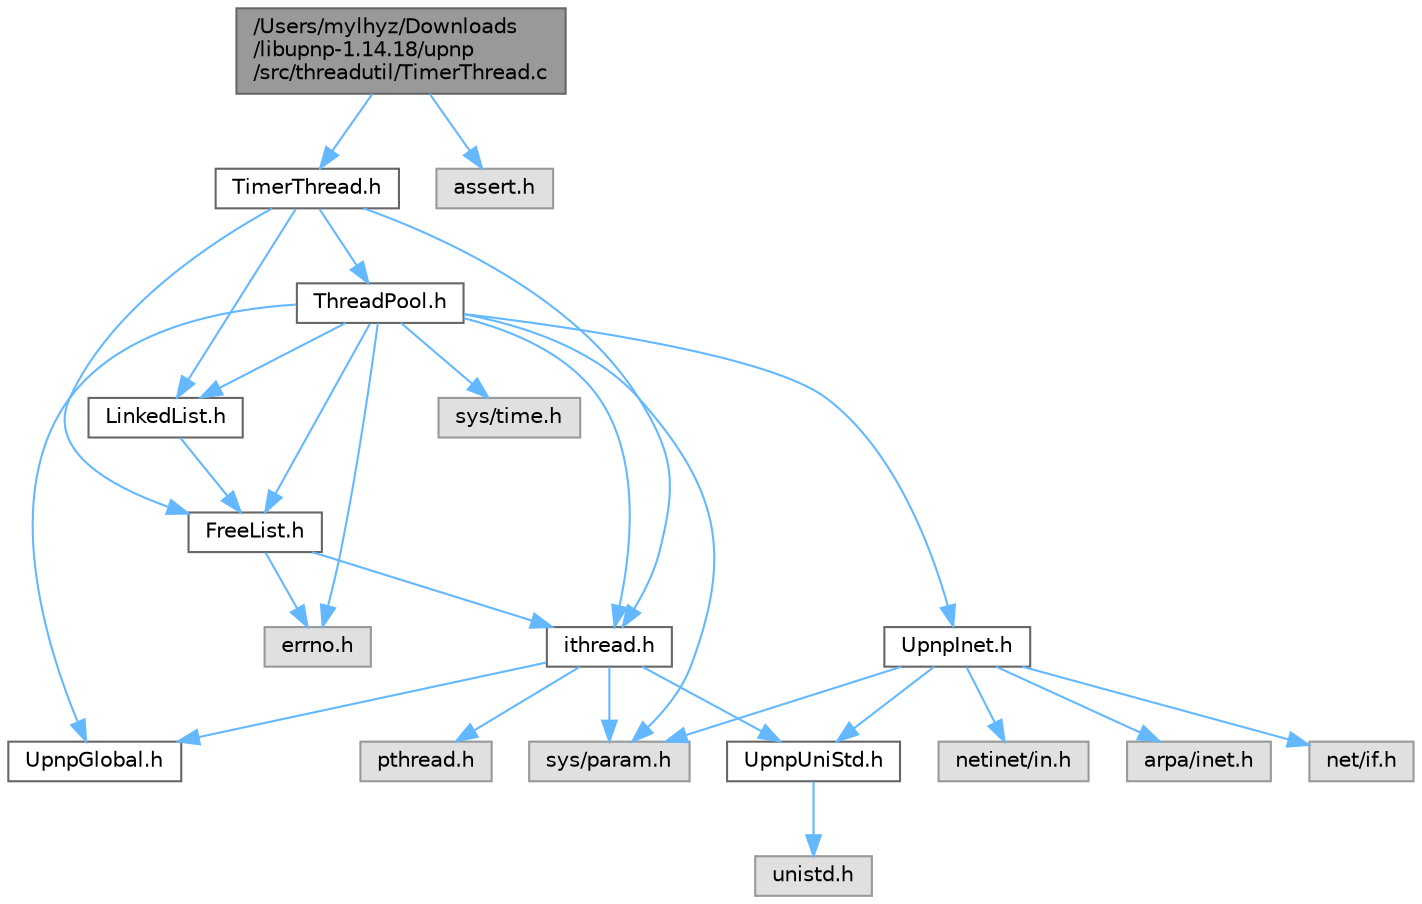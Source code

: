 digraph "/Users/mylhyz/Downloads/libupnp-1.14.18/upnp/src/threadutil/TimerThread.c"
{
 // LATEX_PDF_SIZE
  bgcolor="transparent";
  edge [fontname=Helvetica,fontsize=10,labelfontname=Helvetica,labelfontsize=10];
  node [fontname=Helvetica,fontsize=10,shape=box,height=0.2,width=0.4];
  Node1 [id="Node000001",label="/Users/mylhyz/Downloads\l/libupnp-1.14.18/upnp\l/src/threadutil/TimerThread.c",height=0.2,width=0.4,color="gray40", fillcolor="grey60", style="filled", fontcolor="black",tooltip=" "];
  Node1 -> Node2 [id="edge1_Node000001_Node000002",color="steelblue1",style="solid",tooltip=" "];
  Node2 [id="Node000002",label="TimerThread.h",height=0.2,width=0.4,color="grey40", fillcolor="white", style="filled",URL="$TimerThread_8h.html",tooltip=" "];
  Node2 -> Node3 [id="edge2_Node000002_Node000003",color="steelblue1",style="solid",tooltip=" "];
  Node3 [id="Node000003",label="FreeList.h",height=0.2,width=0.4,color="grey40", fillcolor="white", style="filled",URL="$FreeList_8h.html",tooltip=" "];
  Node3 -> Node4 [id="edge3_Node000003_Node000004",color="steelblue1",style="solid",tooltip=" "];
  Node4 [id="Node000004",label="ithread.h",height=0.2,width=0.4,color="grey40", fillcolor="white", style="filled",URL="$ithread_8h.html",tooltip=" "];
  Node4 -> Node5 [id="edge4_Node000004_Node000005",color="steelblue1",style="solid",tooltip=" "];
  Node5 [id="Node000005",label="sys/param.h",height=0.2,width=0.4,color="grey60", fillcolor="#E0E0E0", style="filled",tooltip=" "];
  Node4 -> Node6 [id="edge5_Node000004_Node000006",color="steelblue1",style="solid",tooltip=" "];
  Node6 [id="Node000006",label="UpnpGlobal.h",height=0.2,width=0.4,color="grey40", fillcolor="white", style="filled",URL="$UpnpGlobal_8h.html",tooltip="Defines constants that for some reason are not defined on some systems."];
  Node4 -> Node7 [id="edge6_Node000004_Node000007",color="steelblue1",style="solid",tooltip=" "];
  Node7 [id="Node000007",label="UpnpUniStd.h",height=0.2,width=0.4,color="grey40", fillcolor="white", style="filled",URL="$UpnpUniStd_8h_source.html",tooltip=" "];
  Node7 -> Node8 [id="edge7_Node000007_Node000008",color="steelblue1",style="solid",tooltip=" "];
  Node8 [id="Node000008",label="unistd.h",height=0.2,width=0.4,color="grey60", fillcolor="#E0E0E0", style="filled",tooltip=" "];
  Node4 -> Node9 [id="edge8_Node000004_Node000009",color="steelblue1",style="solid",tooltip=" "];
  Node9 [id="Node000009",label="pthread.h",height=0.2,width=0.4,color="grey60", fillcolor="#E0E0E0", style="filled",tooltip=" "];
  Node3 -> Node10 [id="edge9_Node000003_Node000010",color="steelblue1",style="solid",tooltip=" "];
  Node10 [id="Node000010",label="errno.h",height=0.2,width=0.4,color="grey60", fillcolor="#E0E0E0", style="filled",tooltip=" "];
  Node2 -> Node11 [id="edge10_Node000002_Node000011",color="steelblue1",style="solid",tooltip=" "];
  Node11 [id="Node000011",label="LinkedList.h",height=0.2,width=0.4,color="grey40", fillcolor="white", style="filled",URL="$LinkedList_8h.html",tooltip=" "];
  Node11 -> Node3 [id="edge11_Node000011_Node000003",color="steelblue1",style="solid",tooltip=" "];
  Node2 -> Node12 [id="edge12_Node000002_Node000012",color="steelblue1",style="solid",tooltip=" "];
  Node12 [id="Node000012",label="ThreadPool.h",height=0.2,width=0.4,color="grey40", fillcolor="white", style="filled",URL="$ThreadPool_8h.html",tooltip=" "];
  Node12 -> Node3 [id="edge13_Node000012_Node000003",color="steelblue1",style="solid",tooltip=" "];
  Node12 -> Node11 [id="edge14_Node000012_Node000011",color="steelblue1",style="solid",tooltip=" "];
  Node12 -> Node6 [id="edge15_Node000012_Node000006",color="steelblue1",style="solid",tooltip=" "];
  Node12 -> Node13 [id="edge16_Node000012_Node000013",color="steelblue1",style="solid",tooltip=" "];
  Node13 [id="Node000013",label="UpnpInet.h",height=0.2,width=0.4,color="grey40", fillcolor="white", style="filled",URL="$UpnpInet_8h.html",tooltip="Provides a platform independent way to include TCP/IP types and functions."];
  Node13 -> Node7 [id="edge17_Node000013_Node000007",color="steelblue1",style="solid",tooltip=" "];
  Node13 -> Node5 [id="edge18_Node000013_Node000005",color="steelblue1",style="solid",tooltip=" "];
  Node13 -> Node14 [id="edge19_Node000013_Node000014",color="steelblue1",style="solid",tooltip=" "];
  Node14 [id="Node000014",label="arpa/inet.h",height=0.2,width=0.4,color="grey60", fillcolor="#E0E0E0", style="filled",tooltip=" "];
  Node13 -> Node15 [id="edge20_Node000013_Node000015",color="steelblue1",style="solid",tooltip=" "];
  Node15 [id="Node000015",label="net/if.h",height=0.2,width=0.4,color="grey60", fillcolor="#E0E0E0", style="filled",tooltip=" "];
  Node13 -> Node16 [id="edge21_Node000013_Node000016",color="steelblue1",style="solid",tooltip=" "];
  Node16 [id="Node000016",label="netinet/in.h",height=0.2,width=0.4,color="grey60", fillcolor="#E0E0E0", style="filled",tooltip=" "];
  Node12 -> Node4 [id="edge22_Node000012_Node000004",color="steelblue1",style="solid",tooltip=" "];
  Node12 -> Node10 [id="edge23_Node000012_Node000010",color="steelblue1",style="solid",tooltip=" "];
  Node12 -> Node5 [id="edge24_Node000012_Node000005",color="steelblue1",style="solid",tooltip=" "];
  Node12 -> Node17 [id="edge25_Node000012_Node000017",color="steelblue1",style="solid",tooltip=" "];
  Node17 [id="Node000017",label="sys/time.h",height=0.2,width=0.4,color="grey60", fillcolor="#E0E0E0", style="filled",tooltip=" "];
  Node2 -> Node4 [id="edge26_Node000002_Node000004",color="steelblue1",style="solid",tooltip=" "];
  Node1 -> Node18 [id="edge27_Node000001_Node000018",color="steelblue1",style="solid",tooltip=" "];
  Node18 [id="Node000018",label="assert.h",height=0.2,width=0.4,color="grey60", fillcolor="#E0E0E0", style="filled",tooltip=" "];
}
